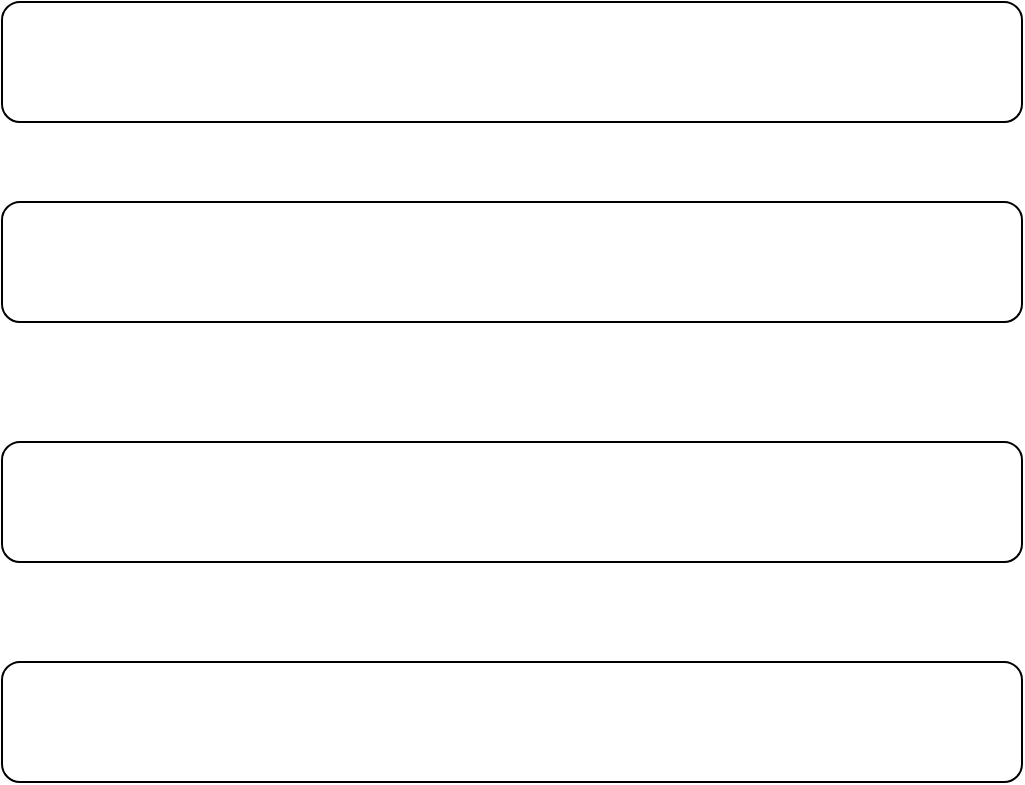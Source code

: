 <mxfile version="17.4.2" type="github">
  <diagram id="138GLmA1xgyAAFsX5XPE" name="第 1 页">
    <mxGraphModel dx="2062" dy="1122" grid="1" gridSize="10" guides="1" tooltips="1" connect="1" arrows="1" fold="1" page="1" pageScale="1" pageWidth="827" pageHeight="1169" math="0" shadow="0">
      <root>
        <mxCell id="0" />
        <mxCell id="1" parent="0" />
        <mxCell id="6Lu-BEhj6P7lMjApayFk-1" value="" style="rounded=1;whiteSpace=wrap;html=1;" vertex="1" parent="1">
          <mxGeometry x="210" y="210" width="510" height="60" as="geometry" />
        </mxCell>
        <mxCell id="6Lu-BEhj6P7lMjApayFk-2" value="" style="rounded=1;whiteSpace=wrap;html=1;" vertex="1" parent="1">
          <mxGeometry x="210" y="310" width="510" height="60" as="geometry" />
        </mxCell>
        <mxCell id="6Lu-BEhj6P7lMjApayFk-3" value="" style="rounded=1;whiteSpace=wrap;html=1;" vertex="1" parent="1">
          <mxGeometry x="210" y="430" width="510" height="60" as="geometry" />
        </mxCell>
        <mxCell id="6Lu-BEhj6P7lMjApayFk-4" value="" style="rounded=1;whiteSpace=wrap;html=1;" vertex="1" parent="1">
          <mxGeometry x="210" y="540" width="510" height="60" as="geometry" />
        </mxCell>
      </root>
    </mxGraphModel>
  </diagram>
</mxfile>
